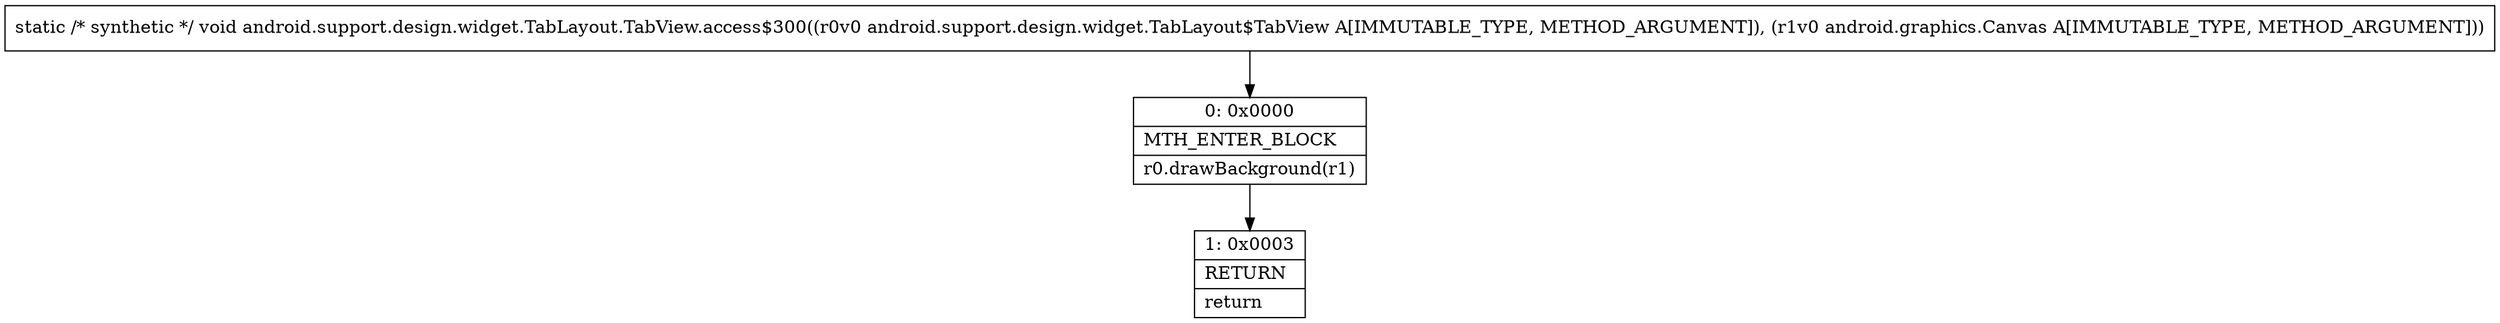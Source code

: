 digraph "CFG forandroid.support.design.widget.TabLayout.TabView.access$300(Landroid\/support\/design\/widget\/TabLayout$TabView;Landroid\/graphics\/Canvas;)V" {
Node_0 [shape=record,label="{0\:\ 0x0000|MTH_ENTER_BLOCK\l|r0.drawBackground(r1)\l}"];
Node_1 [shape=record,label="{1\:\ 0x0003|RETURN\l|return\l}"];
MethodNode[shape=record,label="{static \/* synthetic *\/ void android.support.design.widget.TabLayout.TabView.access$300((r0v0 android.support.design.widget.TabLayout$TabView A[IMMUTABLE_TYPE, METHOD_ARGUMENT]), (r1v0 android.graphics.Canvas A[IMMUTABLE_TYPE, METHOD_ARGUMENT])) }"];
MethodNode -> Node_0;
Node_0 -> Node_1;
}

